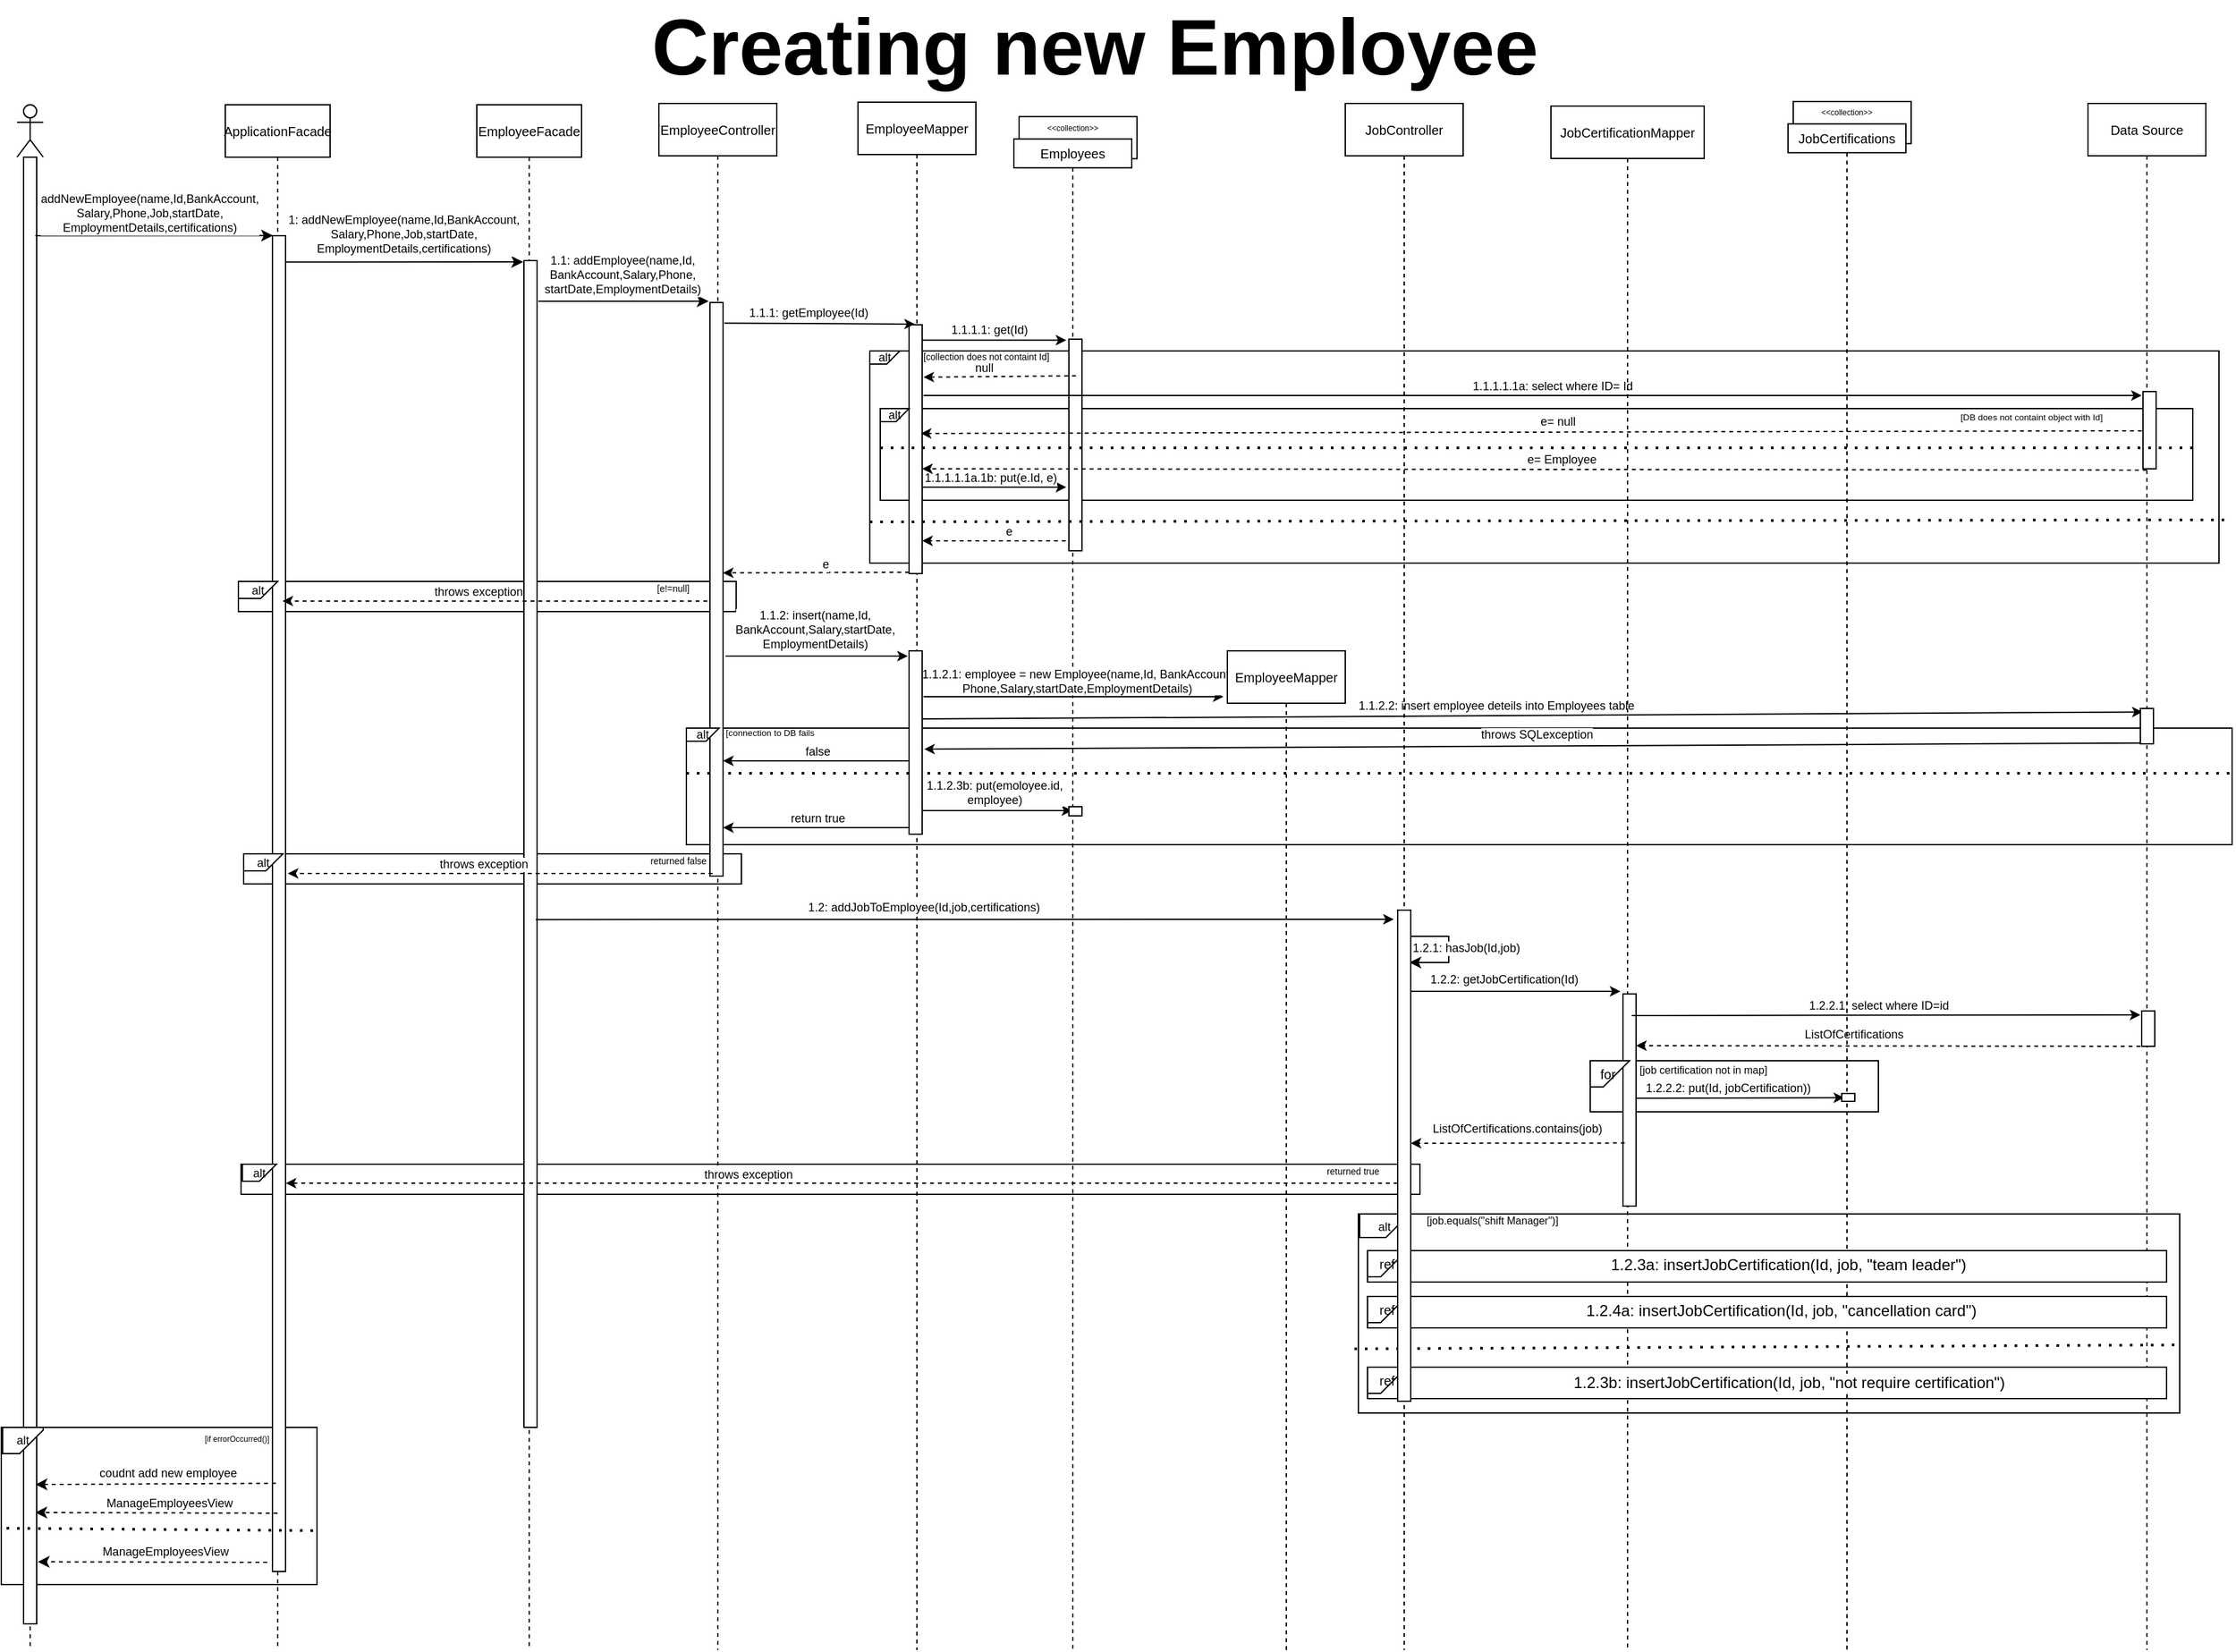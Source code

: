 <mxfile version="20.0.0" type="device" pages="2"><diagram id="9R0JGeDapPQetGOQde_9" name="Page-1"><mxGraphModel dx="1108" dy="450" grid="1" gridSize="10" guides="1" tooltips="1" connect="1" arrows="1" fold="1" page="1" pageScale="1" pageWidth="827" pageHeight="1169" math="0" shadow="0"><root><mxCell id="0"/><mxCell id="1" parent="0"/><mxCell id="MihWq3tDnS1VtJsM1HYN-1" value="" style="rounded=0;whiteSpace=wrap;html=1;fontSize=9;container=0;" parent="1" vertex="1"><mxGeometry x="40" y="1109" width="241" height="120" as="geometry"/></mxCell><mxCell id="MihWq3tDnS1VtJsM1HYN-2" value="" style="rounded=0;whiteSpace=wrap;html=1;fontSize=9;container=0;" parent="1" vertex="1"><mxGeometry x="223" y="908" width="900" height="23" as="geometry"/></mxCell><mxCell id="MihWq3tDnS1VtJsM1HYN-3" value="" style="rounded=0;whiteSpace=wrap;html=1;fontSize=9;container=0;" parent="1" vertex="1"><mxGeometry x="225" y="671" width="380" height="23" as="geometry"/></mxCell><mxCell id="MihWq3tDnS1VtJsM1HYN-4" value="" style="rounded=0;whiteSpace=wrap;html=1;fontSize=9;container=0;" parent="1" vertex="1"><mxGeometry x="703" y="287" width="1030" height="162" as="geometry"/></mxCell><mxCell id="MihWq3tDnS1VtJsM1HYN-5" value="" style="rounded=0;whiteSpace=wrap;html=1;fontSize=9;container=0;" parent="1" vertex="1"><mxGeometry x="711" y="331" width="1002" height="70" as="geometry"/></mxCell><mxCell id="MihWq3tDnS1VtJsM1HYN-6" value="" style="rounded=0;whiteSpace=wrap;html=1;fontSize=9;container=0;" parent="1" vertex="1"><mxGeometry x="1076" y="946" width="627" height="152" as="geometry"/></mxCell><mxCell id="MihWq3tDnS1VtJsM1HYN-7" value="" style="rounded=0;whiteSpace=wrap;html=1;fontSize=9;container=0;shadow=0;fontFamily=Helvetica;fontColor=default;strokeColor=default;strokeWidth=1;fillColor=default;" parent="1" vertex="1"><mxGeometry x="1253" y="829" width="220" height="39" as="geometry"/></mxCell><mxCell id="MihWq3tDnS1VtJsM1HYN-8" value="" style="rounded=0;whiteSpace=wrap;html=1;fontSize=9;container=0;" parent="1" vertex="1"><mxGeometry x="563" y="575" width="1180" height="89" as="geometry"/></mxCell><mxCell id="MihWq3tDnS1VtJsM1HYN-9" value="" style="html=1;fontSize=9;" parent="1" vertex="1"><mxGeometry x="817" y="108.059" width="90" height="32.146" as="geometry"/></mxCell><mxCell id="MihWq3tDnS1VtJsM1HYN-10" value="Employees" style="shape=umlLifeline;perimeter=lifelinePerimeter;container=1;collapsible=0;recursiveResize=0;rounded=0;shadow=0;strokeWidth=1;fontSize=10;size=22;" parent="1" vertex="1"><mxGeometry x="813" y="125.15" width="90" height="1152.85" as="geometry"/></mxCell><mxCell id="MihWq3tDnS1VtJsM1HYN-11" value="&amp;lt;&amp;lt;collection&amp;gt;&amp;gt;" style="text;html=1;strokeColor=none;fillColor=none;align=center;verticalAlign=middle;whiteSpace=wrap;rounded=0;fontSize=6;" parent="1" vertex="1"><mxGeometry x="828" y="101.517" width="60" height="30.167" as="geometry"/></mxCell><mxCell id="MihWq3tDnS1VtJsM1HYN-12" value="" style="endArrow=none;dashed=1;html=1;dashPattern=1 3;strokeWidth=2;rounded=0;fontSize=9;endSize=5;exitX=0;exitY=0.5;exitDx=0;exitDy=0;entryX=1;entryY=0.5;entryDx=0;entryDy=0;" parent="1" edge="1"><mxGeometry width="50" height="50" relative="1" as="geometry"><mxPoint x="563" y="609.5" as="sourcePoint"/><mxPoint x="1743" y="609.5" as="targetPoint"/></mxGeometry></mxCell><mxCell id="MihWq3tDnS1VtJsM1HYN-13" value="" style="endArrow=classic;html=1;rounded=0;fontSize=6.8;endSize=5;dashed=1;entryX=0.567;entryY=0.821;entryDx=0;entryDy=0;entryPerimeter=0;" parent="1" edge="1"><mxGeometry width="50" height="50" relative="1" as="geometry"><mxPoint x="1673" y="818" as="sourcePoint"/><mxPoint x="1288.03" y="817.48" as="targetPoint"/></mxGeometry></mxCell><mxCell id="MihWq3tDnS1VtJsM1HYN-14" value="ListOfCertifications" style="edgeLabel;html=1;align=center;verticalAlign=middle;resizable=0;points=[];fontSize=9;" parent="MihWq3tDnS1VtJsM1HYN-13" vertex="1" connectable="0"><mxGeometry x="0.139" y="-3" relative="1" as="geometry"><mxPoint y="-6" as="offset"/></mxGeometry></mxCell><mxCell id="MihWq3tDnS1VtJsM1HYN-15" value="&lt;font style=&quot;font-size: 9px&quot;&gt;alt&lt;/font&gt;" style="shape=card;whiteSpace=wrap;html=1;size=20;direction=west;container=0;" parent="1" vertex="1"><mxGeometry x="1077" y="946" width="38" height="18" as="geometry"/></mxCell><mxCell id="MihWq3tDnS1VtJsM1HYN-16" value="[job.equals(&quot;shift Manager&quot;)]" style="text;html=1;strokeColor=none;fillColor=none;align=center;verticalAlign=middle;whiteSpace=wrap;rounded=0;fontSize=8;" parent="1" vertex="1"><mxGeometry x="1124" y="946" width="109" height="10" as="geometry"/></mxCell><mxCell id="MihWq3tDnS1VtJsM1HYN-17" value="[job certification not in map]" style="text;html=1;strokeColor=none;fillColor=none;align=center;verticalAlign=middle;whiteSpace=wrap;rounded=0;fontSize=8;" parent="1" vertex="1"><mxGeometry x="1285" y="831" width="109" height="10" as="geometry"/></mxCell><mxCell id="MihWq3tDnS1VtJsM1HYN-18" value="" style="points=[];perimeter=orthogonalPerimeter;rounded=0;shadow=0;strokeWidth=1;" parent="1" vertex="1"><mxGeometry x="855" y="278" width="10" height="161.59" as="geometry"/></mxCell><mxCell id="MihWq3tDnS1VtJsM1HYN-19" value="" style="rounded=0;whiteSpace=wrap;html=1;fontSize=9;container=0;" parent="1" vertex="1"><mxGeometry x="221" y="463" width="380" height="23" as="geometry"/></mxCell><mxCell id="MihWq3tDnS1VtJsM1HYN-20" value="&lt;font style=&quot;font-size: 9px&quot;&gt;alt&lt;/font&gt;" style="shape=card;whiteSpace=wrap;html=1;size=20;direction=west;container=0;fontSize=6;" parent="1" vertex="1"><mxGeometry x="703" y="287" width="23" height="10" as="geometry"/></mxCell><mxCell id="MihWq3tDnS1VtJsM1HYN-21" value="" style="shape=umlLifeline;participant=umlActor;perimeter=lifelinePerimeter;whiteSpace=wrap;html=1;container=1;collapsible=0;recursiveResize=0;verticalAlign=top;spacingTop=36;outlineConnect=0;" parent="1" vertex="1"><mxGeometry x="52" y="99" width="20" height="1180" as="geometry"/></mxCell><mxCell id="MihWq3tDnS1VtJsM1HYN-22" value="" style="points=[];perimeter=orthogonalPerimeter;rounded=0;shadow=0;strokeWidth=1;" parent="MihWq3tDnS1VtJsM1HYN-21" vertex="1"><mxGeometry x="5" y="40" width="10" height="1120" as="geometry"/></mxCell><mxCell id="MihWq3tDnS1VtJsM1HYN-23" value="ApplicationFacade" style="shape=umlLifeline;perimeter=lifelinePerimeter;container=1;collapsible=0;recursiveResize=0;rounded=0;shadow=0;strokeWidth=1;fontSize=10;" parent="1" vertex="1"><mxGeometry x="211" y="99" width="80" height="1180" as="geometry"/></mxCell><mxCell id="MihWq3tDnS1VtJsM1HYN-24" value="" style="points=[];perimeter=orthogonalPerimeter;rounded=0;shadow=0;strokeWidth=1;" parent="MihWq3tDnS1VtJsM1HYN-23" vertex="1"><mxGeometry x="36" y="100" width="10" height="1020" as="geometry"/></mxCell><mxCell id="MihWq3tDnS1VtJsM1HYN-25" value="" style="endArrow=classic;html=1;rounded=0;fontSize=9;entryX=0.14;entryY=0.172;entryDx=0;entryDy=0;entryPerimeter=0;" parent="1" edge="1"><mxGeometry width="50" height="50" relative="1" as="geometry"><mxPoint x="66" y="199" as="sourcePoint"/><mxPoint x="247.4" y="198.88" as="targetPoint"/></mxGeometry></mxCell><mxCell id="MihWq3tDnS1VtJsM1HYN-26" value="addNewEmployee(name,Id,BankAccount,&lt;br&gt;Salary,Phone,Job,startDate,&lt;br&gt;EmploymentDetails,certifications)" style="edgeLabel;html=1;align=center;verticalAlign=middle;resizable=0;points=[];fontSize=9;" parent="MihWq3tDnS1VtJsM1HYN-25" vertex="1" connectable="0"><mxGeometry x="-0.103" y="5" relative="1" as="geometry"><mxPoint x="5" y="-12" as="offset"/></mxGeometry></mxCell><mxCell id="MihWq3tDnS1VtJsM1HYN-27" value="EmployeeFacade" style="shape=umlLifeline;perimeter=lifelinePerimeter;container=1;collapsible=0;recursiveResize=0;rounded=0;shadow=0;strokeWidth=1;fontSize=10;" parent="1" vertex="1"><mxGeometry x="403" y="99" width="80" height="1180" as="geometry"/></mxCell><mxCell id="MihWq3tDnS1VtJsM1HYN-28" value="" style="points=[];perimeter=orthogonalPerimeter;rounded=0;shadow=0;strokeWidth=1;" parent="MihWq3tDnS1VtJsM1HYN-27" vertex="1"><mxGeometry x="36" y="119" width="10" height="891" as="geometry"/></mxCell><mxCell id="MihWq3tDnS1VtJsM1HYN-29" value="" style="endArrow=classic;html=1;rounded=0;fontSize=9;entryX=0.14;entryY=0.172;entryDx=0;entryDy=0;entryPerimeter=0;" parent="1" edge="1"><mxGeometry width="50" height="50" relative="1" as="geometry"><mxPoint x="257" y="219.12" as="sourcePoint"/><mxPoint x="438.4" y="219" as="targetPoint"/></mxGeometry></mxCell><mxCell id="MihWq3tDnS1VtJsM1HYN-30" value="1: addNewEmployee(name,Id,BankAccount,&lt;br&gt;Salary,Phone,Job,startDate,&lt;br&gt;EmploymentDetails,certifications)" style="edgeLabel;html=1;align=center;verticalAlign=middle;resizable=0;points=[];fontSize=9;" parent="MihWq3tDnS1VtJsM1HYN-29" vertex="1" connectable="0"><mxGeometry x="-0.103" y="5" relative="1" as="geometry"><mxPoint x="8" y="-16" as="offset"/></mxGeometry></mxCell><mxCell id="MihWq3tDnS1VtJsM1HYN-31" value="EmployeeController" style="shape=umlLifeline;perimeter=lifelinePerimeter;container=1;collapsible=0;recursiveResize=0;rounded=0;shadow=0;strokeWidth=1;fontSize=10;" parent="1" vertex="1"><mxGeometry x="542" y="98" width="90" height="1181" as="geometry"/></mxCell><mxCell id="MihWq3tDnS1VtJsM1HYN-32" value="" style="points=[];perimeter=orthogonalPerimeter;rounded=0;shadow=0;strokeWidth=1;" parent="MihWq3tDnS1VtJsM1HYN-31" vertex="1"><mxGeometry x="39" y="152" width="10" height="438" as="geometry"/></mxCell><mxCell id="MihWq3tDnS1VtJsM1HYN-33" value="" style="endArrow=classic;html=1;rounded=0;fontSize=9;" parent="1" edge="1"><mxGeometry width="50" height="50" relative="1" as="geometry"><mxPoint x="450" y="249" as="sourcePoint"/><mxPoint x="580" y="249" as="targetPoint"/></mxGeometry></mxCell><mxCell id="MihWq3tDnS1VtJsM1HYN-34" value="1.1: addEmployee(name,Id,&lt;br&gt;BankAccount,Salary,Phone,&lt;br&gt;startDate,EmploymentDetails)" style="edgeLabel;html=1;align=center;verticalAlign=middle;resizable=0;points=[];fontSize=9;" parent="MihWq3tDnS1VtJsM1HYN-33" vertex="1" connectable="0"><mxGeometry x="-0.103" y="5" relative="1" as="geometry"><mxPoint x="5" y="-15" as="offset"/></mxGeometry></mxCell><mxCell id="MihWq3tDnS1VtJsM1HYN-35" value="EmployeeMapper" style="shape=umlLifeline;perimeter=lifelinePerimeter;container=1;collapsible=0;recursiveResize=0;rounded=0;shadow=0;strokeWidth=1;fontSize=10;" parent="1" vertex="1"><mxGeometry x="694" y="97" width="90" height="1182" as="geometry"/></mxCell><mxCell id="MihWq3tDnS1VtJsM1HYN-36" value="" style="points=[];perimeter=orthogonalPerimeter;rounded=0;shadow=0;strokeWidth=1;" parent="MihWq3tDnS1VtJsM1HYN-35" vertex="1"><mxGeometry x="39" y="170" width="10" height="190" as="geometry"/></mxCell><mxCell id="MihWq3tDnS1VtJsM1HYN-37" value="" style="endArrow=classic;html=1;rounded=0;fontSize=6.8;endSize=5;" parent="MihWq3tDnS1VtJsM1HYN-35" edge="1"><mxGeometry width="50" height="50" relative="1" as="geometry"><mxPoint x="39" y="503" as="sourcePoint"/><mxPoint x="-103" y="503" as="targetPoint"/></mxGeometry></mxCell><mxCell id="MihWq3tDnS1VtJsM1HYN-38" value="false" style="edgeLabel;html=1;align=center;verticalAlign=middle;resizable=0;points=[];fontSize=9;" parent="MihWq3tDnS1VtJsM1HYN-37" vertex="1" connectable="0"><mxGeometry x="-0.24" y="-3" relative="1" as="geometry"><mxPoint x="-16" y="-4" as="offset"/></mxGeometry></mxCell><mxCell id="MihWq3tDnS1VtJsM1HYN-39" value="" style="endArrow=classic;html=1;rounded=0;fontSize=9;endSize=5;entryX=0.443;entryY=-0.038;entryDx=0;entryDy=0;entryPerimeter=0;" parent="1" edge="1"><mxGeometry width="50" height="50" relative="1" as="geometry"><mxPoint x="592" y="265.76" as="sourcePoint"/><mxPoint x="737.43" y="266.48" as="targetPoint"/></mxGeometry></mxCell><mxCell id="MihWq3tDnS1VtJsM1HYN-40" value="1.1.1: getEmployee(Id)" style="edgeLabel;html=1;align=center;verticalAlign=middle;resizable=0;points=[];fontSize=9;" parent="MihWq3tDnS1VtJsM1HYN-39" vertex="1" connectable="0"><mxGeometry x="-0.264" y="-2" relative="1" as="geometry"><mxPoint x="10" y="-10" as="offset"/></mxGeometry></mxCell><mxCell id="MihWq3tDnS1VtJsM1HYN-41" value="" style="endArrow=classic;html=1;rounded=0;fontSize=9;endSize=5;dashed=1;exitX=0.74;exitY=0.662;exitDx=0;exitDy=0;exitPerimeter=0;" parent="1" edge="1"><mxGeometry width="50" height="50" relative="1" as="geometry"><mxPoint x="860.4" y="306.003" as="sourcePoint"/><mxPoint x="744" y="307" as="targetPoint"/></mxGeometry></mxCell><mxCell id="MihWq3tDnS1VtJsM1HYN-42" value="null" style="edgeLabel;html=1;align=center;verticalAlign=middle;resizable=0;points=[];fontSize=9;" parent="MihWq3tDnS1VtJsM1HYN-41" vertex="1" connectable="0"><mxGeometry x="0.223" relative="1" as="geometry"><mxPoint y="-7" as="offset"/></mxGeometry></mxCell><mxCell id="MihWq3tDnS1VtJsM1HYN-43" value="" style="endArrow=classic;html=1;rounded=0;fontSize=9;endSize=5;" parent="1" edge="1"><mxGeometry width="50" height="50" relative="1" as="geometry"><mxPoint x="743" y="391.0" as="sourcePoint"/><mxPoint x="853" y="391.0" as="targetPoint"/></mxGeometry></mxCell><mxCell id="MihWq3tDnS1VtJsM1HYN-44" value="1.1.1.1.1a.1b:&amp;nbsp;put(e.Id, e)" style="edgeLabel;html=1;align=center;verticalAlign=middle;resizable=0;points=[];fontSize=9;" parent="MihWq3tDnS1VtJsM1HYN-43" vertex="1" connectable="0"><mxGeometry x="-0.14" y="3" relative="1" as="geometry"><mxPoint x="4" y="-4" as="offset"/></mxGeometry></mxCell><mxCell id="MihWq3tDnS1VtJsM1HYN-45" value="" style="endArrow=classic;html=1;rounded=0;fontSize=9;endSize=5;" parent="1" edge="1"><mxGeometry width="50" height="50" relative="1" as="geometry"><mxPoint x="743" y="278.8" as="sourcePoint"/><mxPoint x="853" y="278.8" as="targetPoint"/></mxGeometry></mxCell><mxCell id="MihWq3tDnS1VtJsM1HYN-46" value="1.1.1.1: get(Id)" style="edgeLabel;html=1;align=center;verticalAlign=middle;resizable=0;points=[];fontSize=9;" parent="MihWq3tDnS1VtJsM1HYN-45" vertex="1" connectable="0"><mxGeometry x="-0.264" y="-2" relative="1" as="geometry"><mxPoint x="10" y="-10" as="offset"/></mxGeometry></mxCell><mxCell id="MihWq3tDnS1VtJsM1HYN-47" value="Data Source" style="shape=umlLifeline;perimeter=lifelinePerimeter;container=1;collapsible=0;recursiveResize=0;rounded=0;shadow=0;strokeWidth=1;fontSize=10;" parent="1" vertex="1"><mxGeometry x="1633" y="98" width="90" height="1181" as="geometry"/></mxCell><mxCell id="MihWq3tDnS1VtJsM1HYN-48" value="" style="points=[];perimeter=orthogonalPerimeter;rounded=0;shadow=0;strokeWidth=1;" parent="1" vertex="1"><mxGeometry x="1675" y="318" width="10" height="59" as="geometry"/></mxCell><mxCell id="MihWq3tDnS1VtJsM1HYN-49" value="" style="endArrow=classic;html=1;rounded=0;fontSize=9;endSize=5;" parent="1" edge="1"><mxGeometry width="50" height="50" relative="1" as="geometry"><mxPoint x="744" y="321.0" as="sourcePoint"/><mxPoint x="1674" y="321.0" as="targetPoint"/></mxGeometry></mxCell><mxCell id="MihWq3tDnS1VtJsM1HYN-50" value="1.1.1.1.1a: select where ID= Id" style="edgeLabel;html=1;align=center;verticalAlign=middle;resizable=0;points=[];fontSize=9;" parent="MihWq3tDnS1VtJsM1HYN-49" vertex="1" connectable="0"><mxGeometry x="-0.141" y="2" relative="1" as="geometry"><mxPoint x="80" y="-5" as="offset"/></mxGeometry></mxCell><mxCell id="MihWq3tDnS1VtJsM1HYN-51" value="&lt;font style=&quot;font-size: 9px&quot;&gt;alt&lt;/font&gt;" style="shape=card;whiteSpace=wrap;html=1;size=20;direction=west;container=0;fontSize=9;" parent="1" vertex="1"><mxGeometry x="711" y="331" width="22" height="10" as="geometry"/></mxCell><mxCell id="MihWq3tDnS1VtJsM1HYN-52" value="" style="endArrow=classic;html=1;rounded=0;fontSize=9;endSize=5;dashed=1;exitX=0.468;exitY=0.181;exitDx=0;exitDy=0;exitPerimeter=0;" parent="1" edge="1"><mxGeometry width="50" height="50" relative="1" as="geometry"><mxPoint x="1674.12" y="347.961" as="sourcePoint"/><mxPoint x="742" y="350.0" as="targetPoint"/></mxGeometry></mxCell><mxCell id="MihWq3tDnS1VtJsM1HYN-53" value="e= null" style="edgeLabel;html=1;align=center;verticalAlign=middle;resizable=0;points=[];fontSize=9;" parent="MihWq3tDnS1VtJsM1HYN-52" vertex="1" connectable="0"><mxGeometry x="-0.182" relative="1" as="geometry"><mxPoint x="-65" y="-8" as="offset"/></mxGeometry></mxCell><mxCell id="MihWq3tDnS1VtJsM1HYN-54" value="" style="endArrow=none;dashed=1;html=1;dashPattern=1 3;strokeWidth=2;rounded=0;fontSize=9;endSize=5;exitX=0;exitY=0.5;exitDx=0;exitDy=0;entryX=1;entryY=0.5;entryDx=0;entryDy=0;" parent="1" edge="1"><mxGeometry width="50" height="50" relative="1" as="geometry"><mxPoint x="711" y="361.0" as="sourcePoint"/><mxPoint x="1713" y="361.0" as="targetPoint"/></mxGeometry></mxCell><mxCell id="MihWq3tDnS1VtJsM1HYN-55" value="" style="endArrow=classic;html=1;rounded=0;fontSize=9;endSize=5;dashed=1;exitX=0.498;exitY=0.202;exitDx=0;exitDy=0;exitPerimeter=0;" parent="1" edge="1"><mxGeometry width="50" height="50" relative="1" as="geometry"><mxPoint x="1677.82" y="377.962" as="sourcePoint"/><mxPoint x="743" y="377" as="targetPoint"/></mxGeometry></mxCell><mxCell id="MihWq3tDnS1VtJsM1HYN-56" value="e= Employee" style="edgeLabel;html=1;align=center;verticalAlign=middle;resizable=0;points=[];fontSize=9;" parent="MihWq3tDnS1VtJsM1HYN-55" vertex="1" connectable="0"><mxGeometry x="-0.182" relative="1" as="geometry"><mxPoint x="-65" y="-8" as="offset"/></mxGeometry></mxCell><mxCell id="MihWq3tDnS1VtJsM1HYN-57" value="" style="endArrow=classic;html=1;rounded=0;fontSize=9;endSize=5;dashed=1;exitX=0.062;exitY=0.993;exitDx=0;exitDy=0;exitPerimeter=0;" parent="1" edge="1"><mxGeometry width="50" height="50" relative="1" as="geometry"><mxPoint x="852.62" y="432.009" as="sourcePoint"/><mxPoint x="743" y="432" as="targetPoint"/></mxGeometry></mxCell><mxCell id="MihWq3tDnS1VtJsM1HYN-58" value="e" style="edgeLabel;html=1;align=center;verticalAlign=middle;resizable=0;points=[];fontSize=9;" parent="MihWq3tDnS1VtJsM1HYN-57" vertex="1" connectable="0"><mxGeometry x="0.223" relative="1" as="geometry"><mxPoint x="23" y="-7" as="offset"/></mxGeometry></mxCell><mxCell id="MihWq3tDnS1VtJsM1HYN-59" value="" style="endArrow=none;dashed=1;html=1;dashPattern=1 3;strokeWidth=2;rounded=0;fontSize=9;endSize=5;exitX=0;exitY=0.75;exitDx=0;exitDy=0;entryX=1.008;entryY=0.796;entryDx=0;entryDy=0;entryPerimeter=0;" parent="1" target="MihWq3tDnS1VtJsM1HYN-4" edge="1"><mxGeometry width="50" height="50" relative="1" as="geometry"><mxPoint x="703" y="417.5" as="sourcePoint"/><mxPoint x="1003" y="417.5" as="targetPoint"/></mxGeometry></mxCell><mxCell id="MihWq3tDnS1VtJsM1HYN-60" value="[collection does not containt Id]" style="text;html=1;strokeColor=none;fillColor=none;align=center;verticalAlign=middle;whiteSpace=wrap;rounded=0;fontSize=7;" parent="1" vertex="1"><mxGeometry x="727" y="287" width="130" height="10" as="geometry"/></mxCell><mxCell id="MihWq3tDnS1VtJsM1HYN-61" value="[DB does not containt object with Id]" style="text;html=1;strokeColor=none;fillColor=none;align=center;verticalAlign=middle;whiteSpace=wrap;rounded=0;fontSize=6.8;" parent="1" vertex="1"><mxGeometry x="1525" y="333" width="130" height="10" as="geometry"/></mxCell><mxCell id="MihWq3tDnS1VtJsM1HYN-62" value="&lt;font style=&quot;font-size: 9px&quot;&gt;alt&lt;/font&gt;" style="shape=card;whiteSpace=wrap;html=1;size=20;direction=west;container=0;fontSize=6.8;" parent="1" vertex="1"><mxGeometry x="221" y="463" width="30" height="13" as="geometry"/></mxCell><mxCell id="MihWq3tDnS1VtJsM1HYN-63" value="" style="endArrow=classic;html=1;rounded=0;fontSize=9;endSize=5;dashed=1;entryX=0.871;entryY=0.454;entryDx=0;entryDy=0;entryPerimeter=0;" parent="1" edge="1"><mxGeometry width="50" height="50" relative="1" as="geometry"><mxPoint x="579" y="477.94" as="sourcePoint"/><mxPoint x="254.71" y="477.94" as="targetPoint"/></mxGeometry></mxCell><mxCell id="MihWq3tDnS1VtJsM1HYN-64" value="throws exception" style="edgeLabel;html=1;align=center;verticalAlign=middle;resizable=0;points=[];fontSize=9;" parent="MihWq3tDnS1VtJsM1HYN-63" vertex="1" connectable="0"><mxGeometry x="0.223" relative="1" as="geometry"><mxPoint x="23" y="-7" as="offset"/></mxGeometry></mxCell><mxCell id="MihWq3tDnS1VtJsM1HYN-65" value="[e!=null]" style="text;html=1;strokeColor=none;fillColor=none;align=center;verticalAlign=middle;whiteSpace=wrap;rounded=0;fontSize=7;" parent="1" vertex="1"><mxGeometry x="524" y="464" width="58" height="10" as="geometry"/></mxCell><mxCell id="MihWq3tDnS1VtJsM1HYN-66" value="" style="endArrow=classic;html=1;rounded=0;fontSize=9;endSize=5;dashed=1;" parent="1" edge="1"><mxGeometry width="50" height="50" relative="1" as="geometry"><mxPoint x="733" y="456.0" as="sourcePoint"/><mxPoint x="590.929" y="456.439" as="targetPoint"/></mxGeometry></mxCell><mxCell id="MihWq3tDnS1VtJsM1HYN-67" value="e" style="edgeLabel;html=1;align=center;verticalAlign=middle;resizable=0;points=[];fontSize=9;" parent="MihWq3tDnS1VtJsM1HYN-66" vertex="1" connectable="0"><mxGeometry x="0.223" relative="1" as="geometry"><mxPoint x="23" y="-7" as="offset"/></mxGeometry></mxCell><mxCell id="MihWq3tDnS1VtJsM1HYN-68" value="" style="endArrow=classic;html=1;rounded=0;fontSize=6.8;endSize=5;" parent="1" edge="1"><mxGeometry width="50" height="50" relative="1" as="geometry"><mxPoint x="593" y="520" as="sourcePoint"/><mxPoint x="732" y="520" as="targetPoint"/></mxGeometry></mxCell><mxCell id="MihWq3tDnS1VtJsM1HYN-69" value="&lt;span style=&quot;font-size: 9px;&quot;&gt;1.1.2: insert(name,Id,&lt;/span&gt;&lt;br style=&quot;font-size: 9px;&quot;&gt;&lt;span style=&quot;font-size: 9px;&quot;&gt;BankAccount,Salary,startDate,&lt;/span&gt;&lt;br style=&quot;font-size: 9px;&quot;&gt;&lt;span style=&quot;font-size: 9px;&quot;&gt;EmploymentDetails)&lt;/span&gt;" style="edgeLabel;html=1;align=center;verticalAlign=middle;resizable=0;points=[];fontSize=6.8;" parent="MihWq3tDnS1VtJsM1HYN-68" vertex="1" connectable="0"><mxGeometry x="0.269" relative="1" as="geometry"><mxPoint x="-20" y="-20" as="offset"/></mxGeometry></mxCell><mxCell id="MihWq3tDnS1VtJsM1HYN-70" value="" style="endArrow=classic;html=1;rounded=0;fontSize=6.8;endSize=5;exitX=0.9;exitY=0.959;exitDx=0;exitDy=0;exitPerimeter=0;" parent="1" edge="1"><mxGeometry width="50" height="50" relative="1" as="geometry"><mxPoint x="448" y="721.209" as="sourcePoint"/><mxPoint x="1103" y="721" as="targetPoint"/></mxGeometry></mxCell><mxCell id="MihWq3tDnS1VtJsM1HYN-71" value="1.2: addJobToEmployee(Id,job,certifications)" style="edgeLabel;html=1;align=center;verticalAlign=middle;resizable=0;points=[];fontSize=9;" parent="MihWq3tDnS1VtJsM1HYN-70" vertex="1" connectable="0"><mxGeometry x="-0.097" y="-2" relative="1" as="geometry"><mxPoint y="-11" as="offset"/></mxGeometry></mxCell><mxCell id="MihWq3tDnS1VtJsM1HYN-72" value="" style="endArrow=classic;html=1;rounded=0;fontSize=6.8;endSize=5;" parent="1" edge="1"><mxGeometry width="50" height="50" relative="1" as="geometry"><mxPoint x="744" y="551" as="sourcePoint"/><mxPoint x="973" y="551" as="targetPoint"/></mxGeometry></mxCell><mxCell id="MihWq3tDnS1VtJsM1HYN-73" value="&lt;span style=&quot;font-size: 9px;&quot;&gt;1.1.2.1: employee = new Employee(name,Id,&amp;nbsp;&lt;/span&gt;&lt;span style=&quot;font-size: 9px;&quot;&gt;BankAccount,&lt;br&gt;&lt;/span&gt;&lt;span style=&quot;font-size: 9px;&quot;&gt;Phone,&lt;/span&gt;&lt;span style=&quot;font-size: 9px;&quot;&gt;Salary,startDate,&lt;/span&gt;&lt;span style=&quot;font-size: 9px;&quot;&gt;EmploymentDetails)&lt;/span&gt;" style="edgeLabel;html=1;align=center;verticalAlign=middle;resizable=0;points=[];fontSize=6.8;" parent="MihWq3tDnS1VtJsM1HYN-72" vertex="1" connectable="0"><mxGeometry x="-0.196" y="3" relative="1" as="geometry"><mxPoint x="25" y="-9" as="offset"/></mxGeometry></mxCell><mxCell id="MihWq3tDnS1VtJsM1HYN-74" value="" style="endArrow=classic;html=1;rounded=0;fontSize=6.8;endSize=5;" parent="1" edge="1"><mxGeometry width="50" height="50" relative="1" as="geometry"><mxPoint x="1116" y="776" as="sourcePoint"/><mxPoint x="1276" y="776" as="targetPoint"/></mxGeometry></mxCell><mxCell id="MihWq3tDnS1VtJsM1HYN-75" value="1.2.2: getJobCertification(Id)" style="edgeLabel;html=1;align=center;verticalAlign=middle;resizable=0;points=[];fontSize=9;" parent="MihWq3tDnS1VtJsM1HYN-74" vertex="1" connectable="0"><mxGeometry x="-0.323" y="5" relative="1" as="geometry"><mxPoint x="17" y="-4" as="offset"/></mxGeometry></mxCell><mxCell id="MihWq3tDnS1VtJsM1HYN-76" value="EmployeeMapper" style="shape=umlLifeline;perimeter=lifelinePerimeter;container=1;collapsible=0;recursiveResize=0;rounded=0;shadow=0;strokeWidth=1;fontSize=10;" parent="1" vertex="1"><mxGeometry x="976" y="516" width="90" height="763" as="geometry"/></mxCell><mxCell id="MihWq3tDnS1VtJsM1HYN-77" value="" style="endArrow=classic;html=1;rounded=0;fontSize=9;endSize=5;entryX=0.167;entryY=0.099;entryDx=0;entryDy=0;entryPerimeter=0;" parent="1" target="MihWq3tDnS1VtJsM1HYN-85" edge="1"><mxGeometry width="50" height="50" relative="1" as="geometry"><mxPoint x="743" y="568" as="sourcePoint"/><mxPoint x="970.76" y="568.177" as="targetPoint"/></mxGeometry></mxCell><mxCell id="MihWq3tDnS1VtJsM1HYN-78" value="1.1.2.2: insert employee deteils into Employees table" style="edgeLabel;html=1;align=center;verticalAlign=middle;resizable=0;points=[];fontSize=9;" parent="MihWq3tDnS1VtJsM1HYN-77" vertex="1" connectable="0"><mxGeometry x="-0.141" y="2" relative="1" as="geometry"><mxPoint x="38" y="-6" as="offset"/></mxGeometry></mxCell><mxCell id="MihWq3tDnS1VtJsM1HYN-79" value="" style="endArrow=classic;html=1;rounded=0;fontSize=9;endSize=5;" parent="1" edge="1"><mxGeometry width="50" height="50" relative="1" as="geometry"><mxPoint x="743" y="638" as="sourcePoint"/><mxPoint x="857.5" y="638" as="targetPoint"/></mxGeometry></mxCell><mxCell id="MihWq3tDnS1VtJsM1HYN-80" value="1.1.2.3b: put(emoloyee.id, &lt;br&gt;employee)" style="edgeLabel;html=1;align=center;verticalAlign=middle;resizable=0;points=[];fontSize=9;" parent="MihWq3tDnS1VtJsM1HYN-79" vertex="1" connectable="0"><mxGeometry x="-0.141" y="2" relative="1" as="geometry"><mxPoint x="6" y="-12" as="offset"/></mxGeometry></mxCell><mxCell id="MihWq3tDnS1VtJsM1HYN-81" value="&lt;font style=&quot;font-size: 9px&quot;&gt;alt&lt;/font&gt;" style="shape=card;whiteSpace=wrap;html=1;size=20;direction=west;container=0;fontSize=6.8;" parent="1" vertex="1"><mxGeometry x="563" y="575" width="25" height="10" as="geometry"/></mxCell><mxCell id="MihWq3tDnS1VtJsM1HYN-82" value="[connection to DB fails" style="text;html=1;strokeColor=none;fillColor=none;align=center;verticalAlign=middle;whiteSpace=wrap;rounded=0;fontSize=6.8;" parent="1" vertex="1"><mxGeometry x="587" y="574" width="80" height="10" as="geometry"/></mxCell><mxCell id="MihWq3tDnS1VtJsM1HYN-83" value="" style="endArrow=classic;html=1;rounded=0;fontSize=6.8;endSize=5;entryX=1.157;entryY=0.883;entryDx=0;entryDy=0;entryPerimeter=0;exitX=0.528;exitY=0.622;exitDx=0;exitDy=0;exitPerimeter=0;" parent="1" edge="1"><mxGeometry width="50" height="50" relative="1" as="geometry"><mxPoint x="1680.52" y="586.342" as="sourcePoint"/><mxPoint x="744.57" y="591.05" as="targetPoint"/></mxGeometry></mxCell><mxCell id="MihWq3tDnS1VtJsM1HYN-84" value="throws SQLexception" style="edgeLabel;html=1;align=center;verticalAlign=middle;resizable=0;points=[];fontSize=9;" parent="MihWq3tDnS1VtJsM1HYN-83" vertex="1" connectable="0"><mxGeometry x="-0.24" y="-3" relative="1" as="geometry"><mxPoint x="-113" y="-5" as="offset"/></mxGeometry></mxCell><mxCell id="MihWq3tDnS1VtJsM1HYN-85" value="" style="points=[];perimeter=orthogonalPerimeter;rounded=0;shadow=0;strokeWidth=1;" parent="1" vertex="1"><mxGeometry x="1673" y="560" width="10" height="27" as="geometry"/></mxCell><mxCell id="MihWq3tDnS1VtJsM1HYN-86" value="" style="endArrow=classic;html=1;rounded=0;fontSize=6.8;endSize=5;" parent="1" edge="1"><mxGeometry width="50" height="50" relative="1" as="geometry"><mxPoint x="733" y="651" as="sourcePoint"/><mxPoint x="591" y="651" as="targetPoint"/></mxGeometry></mxCell><mxCell id="MihWq3tDnS1VtJsM1HYN-87" value="return true" style="edgeLabel;html=1;align=center;verticalAlign=middle;resizable=0;points=[];fontSize=9;" parent="MihWq3tDnS1VtJsM1HYN-86" vertex="1" connectable="0"><mxGeometry x="-0.24" y="-3" relative="1" as="geometry"><mxPoint x="-16" y="-4" as="offset"/></mxGeometry></mxCell><mxCell id="MihWq3tDnS1VtJsM1HYN-88" value="&lt;font style=&quot;font-size: 9px&quot;&gt;alt&lt;/font&gt;" style="shape=card;whiteSpace=wrap;html=1;size=20;direction=west;container=0;fontSize=6.8;" parent="1" vertex="1"><mxGeometry x="225" y="671" width="30" height="13" as="geometry"/></mxCell><mxCell id="MihWq3tDnS1VtJsM1HYN-89" value="" style="endArrow=classic;html=1;rounded=0;fontSize=9;endSize=5;dashed=1;entryX=0.871;entryY=0.454;entryDx=0;entryDy=0;entryPerimeter=0;" parent="1" edge="1"><mxGeometry width="50" height="50" relative="1" as="geometry"><mxPoint x="583" y="685.94" as="sourcePoint"/><mxPoint x="258.71" y="685.94" as="targetPoint"/></mxGeometry></mxCell><mxCell id="MihWq3tDnS1VtJsM1HYN-90" value="throws exception" style="edgeLabel;html=1;align=center;verticalAlign=middle;resizable=0;points=[];fontSize=9;" parent="MihWq3tDnS1VtJsM1HYN-89" vertex="1" connectable="0"><mxGeometry x="0.223" relative="1" as="geometry"><mxPoint x="23" y="-7" as="offset"/></mxGeometry></mxCell><mxCell id="MihWq3tDnS1VtJsM1HYN-91" value="returned false" style="text;html=1;strokeColor=none;fillColor=none;align=center;verticalAlign=middle;whiteSpace=wrap;rounded=0;fontSize=7;" parent="1" vertex="1"><mxGeometry x="528" y="672" width="58" height="10" as="geometry"/></mxCell><mxCell id="MihWq3tDnS1VtJsM1HYN-92" value="" style="points=[];perimeter=orthogonalPerimeter;rounded=0;shadow=0;strokeWidth=1;" parent="1" vertex="1"><mxGeometry x="733" y="516" width="10" height="140" as="geometry"/></mxCell><mxCell id="MihWq3tDnS1VtJsM1HYN-93" value="JobController" style="shape=umlLifeline;perimeter=lifelinePerimeter;container=1;collapsible=0;recursiveResize=0;rounded=0;shadow=0;strokeWidth=1;fontSize=10;" parent="1" vertex="1"><mxGeometry x="1066" y="98" width="90" height="1181" as="geometry"/></mxCell><mxCell id="MihWq3tDnS1VtJsM1HYN-94" value="" style="points=[];perimeter=orthogonalPerimeter;rounded=0;shadow=0;strokeWidth=1;" parent="1" vertex="1"><mxGeometry x="855" y="635" width="10" height="7" as="geometry"/></mxCell><mxCell id="MihWq3tDnS1VtJsM1HYN-95" value="" style="endArrow=classic;html=1;rounded=0;" parent="1" edge="1"><mxGeometry width="50" height="50" relative="1" as="geometry"><mxPoint x="1115" y="734" as="sourcePoint"/><mxPoint x="1115" y="754" as="targetPoint"/><Array as="points"><mxPoint x="1145" y="734"/><mxPoint x="1145" y="754"/></Array></mxGeometry></mxCell><mxCell id="MihWq3tDnS1VtJsM1HYN-96" value="1.2.1: hasJob(Id,job)" style="edgeLabel;html=1;align=center;verticalAlign=middle;resizable=0;points=[];fontSize=9;" parent="MihWq3tDnS1VtJsM1HYN-95" vertex="1" connectable="0"><mxGeometry x="-0.44" y="-2" relative="1" as="geometry"><mxPoint x="20" y="7" as="offset"/></mxGeometry></mxCell><mxCell id="MihWq3tDnS1VtJsM1HYN-97" value="JobCertificationMapper" style="shape=umlLifeline;perimeter=lifelinePerimeter;container=1;collapsible=0;recursiveResize=0;rounded=0;shadow=0;strokeWidth=1;fontSize=10;" parent="1" vertex="1"><mxGeometry x="1223" y="100" width="117" height="1179" as="geometry"/></mxCell><mxCell id="MihWq3tDnS1VtJsM1HYN-98" value="" style="points=[];perimeter=orthogonalPerimeter;rounded=0;shadow=0;strokeWidth=1;" parent="MihWq3tDnS1VtJsM1HYN-97" vertex="1"><mxGeometry x="55" y="678" width="10" height="162" as="geometry"/></mxCell><mxCell id="MihWq3tDnS1VtJsM1HYN-99" value="" style="rounded=0;whiteSpace=wrap;html=1;fontSize=9;container=0;shadow=0;fontFamily=Helvetica;fontColor=default;strokeColor=default;strokeWidth=1;fillColor=default;" parent="MihWq3tDnS1VtJsM1HYN-97" vertex="1"><mxGeometry x="-140" y="963" width="610" height="24" as="geometry"/></mxCell><mxCell id="MihWq3tDnS1VtJsM1HYN-100" value="&lt;font size=&quot;1&quot;&gt;ref&lt;/font&gt;" style="shape=card;whiteSpace=wrap;html=1;size=20;direction=west;container=0;rounded=0;shadow=0;fontFamily=Helvetica;fontSize=8;fontColor=default;strokeColor=default;strokeWidth=1;fillColor=default;" parent="MihWq3tDnS1VtJsM1HYN-97" vertex="1"><mxGeometry x="-140" y="963" width="30" height="20" as="geometry"/></mxCell><mxCell id="MihWq3tDnS1VtJsM1HYN-101" value="" style="endArrow=classic;html=1;rounded=0;fontSize=6.8;endSize=5;exitX=0.767;exitY=0.15;exitDx=0;exitDy=0;exitPerimeter=0;" parent="1" edge="1"><mxGeometry width="50" height="50" relative="1" as="geometry"><mxPoint x="1284.67" y="794.5" as="sourcePoint"/><mxPoint x="1673" y="794" as="targetPoint"/></mxGeometry></mxCell><mxCell id="MihWq3tDnS1VtJsM1HYN-102" value="1.2.2.1: select where ID=id" style="edgeLabel;html=1;align=center;verticalAlign=middle;resizable=0;points=[];fontSize=9;" parent="MihWq3tDnS1VtJsM1HYN-101" vertex="1" connectable="0"><mxGeometry x="-0.177" relative="1" as="geometry"><mxPoint x="28" y="-8" as="offset"/></mxGeometry></mxCell><mxCell id="MihWq3tDnS1VtJsM1HYN-103" value="" style="points=[];perimeter=orthogonalPerimeter;rounded=0;shadow=0;strokeWidth=1;" parent="1" vertex="1"><mxGeometry x="1674" y="791" width="10" height="27" as="geometry"/></mxCell><mxCell id="MihWq3tDnS1VtJsM1HYN-104" value="" style="endArrow=classic;html=1;rounded=0;fontSize=6.8;endSize=5;dashed=1;exitX=0.437;exitY=0.885;exitDx=0;exitDy=0;exitPerimeter=0;" parent="1" edge="1"><mxGeometry width="50" height="50" relative="1" as="geometry"><mxPoint x="1279.33" y="891.8" as="sourcePoint"/><mxPoint x="1116" y="892" as="targetPoint"/></mxGeometry></mxCell><mxCell id="MihWq3tDnS1VtJsM1HYN-105" value="ListOfCertifications.contains(job)" style="edgeLabel;html=1;align=center;verticalAlign=middle;resizable=0;points=[];fontSize=9;" parent="MihWq3tDnS1VtJsM1HYN-104" vertex="1" connectable="0"><mxGeometry x="0.154" relative="1" as="geometry"><mxPoint x="11" y="-11" as="offset"/></mxGeometry></mxCell><mxCell id="MihWq3tDnS1VtJsM1HYN-106" value="&lt;font style=&quot;font-size: 9px&quot;&gt;alt&lt;/font&gt;" style="shape=card;whiteSpace=wrap;html=1;size=20;direction=west;container=0;fontSize=6.8;" parent="1" vertex="1"><mxGeometry x="224" y="908" width="26" height="13" as="geometry"/></mxCell><mxCell id="MihWq3tDnS1VtJsM1HYN-107" value="" style="endArrow=classic;html=1;rounded=0;fontSize=9;endSize=5;dashed=1;entryX=1.017;entryY=0.803;entryDx=0;entryDy=0;entryPerimeter=0;" parent="1" edge="1"><mxGeometry width="50" height="50" relative="1" as="geometry"><mxPoint x="1106" y="922.52" as="sourcePoint"/><mxPoint x="257.17" y="922.52" as="targetPoint"/></mxGeometry></mxCell><mxCell id="MihWq3tDnS1VtJsM1HYN-108" value="throws exception" style="edgeLabel;html=1;align=center;verticalAlign=middle;resizable=0;points=[];fontSize=9;" parent="MihWq3tDnS1VtJsM1HYN-107" vertex="1" connectable="0"><mxGeometry x="0.223" relative="1" as="geometry"><mxPoint x="23" y="-7" as="offset"/></mxGeometry></mxCell><mxCell id="MihWq3tDnS1VtJsM1HYN-109" value="returned true" style="text;html=1;strokeColor=none;fillColor=none;align=center;verticalAlign=middle;whiteSpace=wrap;rounded=0;fontSize=7;" parent="1" vertex="1"><mxGeometry x="1043" y="909" width="58" height="10" as="geometry"/></mxCell><mxCell id="MihWq3tDnS1VtJsM1HYN-110" value="" style="html=1;fontSize=9;" parent="1" vertex="1"><mxGeometry x="1408" y="96.539" width="90" height="32.146" as="geometry"/></mxCell><mxCell id="MihWq3tDnS1VtJsM1HYN-111" value="&amp;lt;&amp;lt;collection&amp;gt;&amp;gt;" style="text;html=1;strokeColor=none;fillColor=none;align=center;verticalAlign=middle;whiteSpace=wrap;rounded=0;fontSize=6;" parent="1" vertex="1"><mxGeometry x="1419" y="89.997" width="60" height="30.167" as="geometry"/></mxCell><mxCell id="MihWq3tDnS1VtJsM1HYN-112" value="&lt;font size=&quot;1&quot;&gt;for&amp;nbsp;&lt;/font&gt;" style="shape=card;whiteSpace=wrap;html=1;size=20;direction=west;container=0;rounded=0;shadow=0;fontFamily=Helvetica;fontSize=12;fontColor=default;strokeColor=default;strokeWidth=1;fillColor=default;" parent="1" vertex="1"><mxGeometry x="1253" y="829" width="30" height="20" as="geometry"/></mxCell><mxCell id="MihWq3tDnS1VtJsM1HYN-113" value="" style="endArrow=classic;html=1;rounded=0;fontSize=9;endSize=5;entryX=0.476;entryY=0.623;entryDx=0;entryDy=0;entryPerimeter=0;exitX=0.543;exitY=0.721;exitDx=0;exitDy=0;exitPerimeter=0;" parent="1" edge="1"><mxGeometry width="50" height="50" relative="1" as="geometry"><mxPoint x="1288.16" y="857.633" as="sourcePoint"/><mxPoint x="1446.84" y="857.236" as="targetPoint"/></mxGeometry></mxCell><mxCell id="MihWq3tDnS1VtJsM1HYN-114" value="1.2.2.2: put(Id, jobCertification))" style="edgeLabel;html=1;align=center;verticalAlign=middle;resizable=0;points=[];fontSize=9;" parent="MihWq3tDnS1VtJsM1HYN-113" vertex="1" connectable="0"><mxGeometry x="-0.14" y="3" relative="1" as="geometry"><mxPoint x="2" y="-5" as="offset"/></mxGeometry></mxCell><mxCell id="MihWq3tDnS1VtJsM1HYN-115" value="JobCertifications" style="shape=umlLifeline;perimeter=lifelinePerimeter;container=1;collapsible=0;recursiveResize=0;rounded=0;shadow=0;strokeWidth=1;fontSize=10;size=22;" parent="1" vertex="1"><mxGeometry x="1404" y="113.63" width="90" height="1165.37" as="geometry"/></mxCell><mxCell id="MihWq3tDnS1VtJsM1HYN-116" value="" style="points=[];perimeter=orthogonalPerimeter;rounded=0;shadow=0;strokeWidth=1;" parent="1" vertex="1"><mxGeometry x="1445" y="854" width="10" height="6" as="geometry"/></mxCell><mxCell id="MihWq3tDnS1VtJsM1HYN-117" value="" style="endArrow=none;dashed=1;html=1;dashPattern=1 3;strokeWidth=2;rounded=0;fontFamily=Helvetica;fontSize=12;fontColor=default;entryX=1;entryY=0.658;entryDx=0;entryDy=0;entryPerimeter=0;" parent="1" target="MihWq3tDnS1VtJsM1HYN-6" edge="1"><mxGeometry width="50" height="50" relative="1" as="geometry"><mxPoint x="1073" y="1049" as="sourcePoint"/><mxPoint x="1353" y="1029" as="targetPoint"/></mxGeometry></mxCell><mxCell id="MihWq3tDnS1VtJsM1HYN-118" value="&lt;font style=&quot;font-size: 6px&quot;&gt;[if errorOccurred()]&lt;/font&gt;" style="text;html=1;strokeColor=none;fillColor=none;align=center;verticalAlign=middle;whiteSpace=wrap;rounded=0;fontSize=9;" parent="1" vertex="1"><mxGeometry x="183.5" y="1112" width="71.5" height="10" as="geometry"/></mxCell><mxCell id="MihWq3tDnS1VtJsM1HYN-119" value="" style="endArrow=classic;html=1;rounded=0;fontSize=9;exitX=1.086;exitY=0.907;exitDx=0;exitDy=0;exitPerimeter=0;dashed=1;" parent="1" edge="1"><mxGeometry width="50" height="50" relative="1" as="geometry"><mxPoint x="250.86" y="1174.49" as="sourcePoint"/><mxPoint x="66" y="1174" as="targetPoint"/></mxGeometry></mxCell><mxCell id="MihWq3tDnS1VtJsM1HYN-120" value="ManageEmployeesView" style="edgeLabel;html=1;align=center;verticalAlign=middle;resizable=0;points=[];fontSize=9;" parent="MihWq3tDnS1VtJsM1HYN-119" vertex="1" connectable="0"><mxGeometry x="-0.103" y="5" relative="1" as="geometry"><mxPoint y="-13" as="offset"/></mxGeometry></mxCell><mxCell id="MihWq3tDnS1VtJsM1HYN-121" value="" style="endArrow=none;dashed=1;html=1;dashPattern=1 3;strokeWidth=2;rounded=0;fontSize=6;entryX=0.994;entryY=0.657;entryDx=0;entryDy=0;entryPerimeter=0;" parent="1" target="MihWq3tDnS1VtJsM1HYN-1" edge="1"><mxGeometry width="50" height="50" relative="1" as="geometry"><mxPoint x="44" y="1186" as="sourcePoint"/><mxPoint x="344" y="1186" as="targetPoint"/></mxGeometry></mxCell><mxCell id="MihWq3tDnS1VtJsM1HYN-122" value="" style="endArrow=classic;html=1;rounded=0;fontSize=9;dashed=1;" parent="1" edge="1"><mxGeometry width="50" height="50" relative="1" as="geometry"><mxPoint x="243" y="1212" as="sourcePoint"/><mxPoint x="67.81" y="1211.65" as="targetPoint"/></mxGeometry></mxCell><mxCell id="MihWq3tDnS1VtJsM1HYN-123" value="ManageEmployeesView" style="edgeLabel;html=1;align=center;verticalAlign=middle;resizable=0;points=[];fontSize=9;" parent="MihWq3tDnS1VtJsM1HYN-122" vertex="1" connectable="0"><mxGeometry x="-0.103" y="5" relative="1" as="geometry"><mxPoint y="-13" as="offset"/></mxGeometry></mxCell><mxCell id="MihWq3tDnS1VtJsM1HYN-124" value="" style="endArrow=classic;html=1;rounded=0;fontSize=9;exitX=0.259;exitY=0.934;exitDx=0;exitDy=0;exitPerimeter=0;entryX=0.914;entryY=0.905;entryDx=0;entryDy=0;entryPerimeter=0;dashed=1;" parent="1" source="MihWq3tDnS1VtJsM1HYN-24" target="MihWq3tDnS1VtJsM1HYN-22" edge="1"><mxGeometry width="50" height="50" relative="1" as="geometry"><mxPoint x="211" y="1155" as="sourcePoint"/><mxPoint x="73" y="1153" as="targetPoint"/></mxGeometry></mxCell><mxCell id="MihWq3tDnS1VtJsM1HYN-125" value="coudnt add new employee" style="edgeLabel;html=1;align=center;verticalAlign=middle;resizable=0;points=[];fontSize=9;" parent="MihWq3tDnS1VtJsM1HYN-124" vertex="1" connectable="0"><mxGeometry x="-0.103" y="5" relative="1" as="geometry"><mxPoint y="-13" as="offset"/></mxGeometry></mxCell><mxCell id="MihWq3tDnS1VtJsM1HYN-126" value="&lt;font style=&quot;font-size: 9px&quot;&gt;alt&lt;/font&gt;" style="shape=card;whiteSpace=wrap;html=1;size=18;direction=west;container=0;fontSize=9;" parent="1" vertex="1"><mxGeometry x="41" y="1109" width="31" height="20" as="geometry"/></mxCell><mxCell id="MihWq3tDnS1VtJsM1HYN-127" value="" style="rounded=0;whiteSpace=wrap;html=1;fontSize=9;container=0;shadow=0;fontFamily=Helvetica;fontColor=default;strokeColor=default;strokeWidth=1;fillColor=default;" parent="1" vertex="1"><mxGeometry x="1083" y="1009" width="610" height="24" as="geometry"/></mxCell><mxCell id="MihWq3tDnS1VtJsM1HYN-128" value="&lt;font size=&quot;1&quot;&gt;ref&lt;/font&gt;" style="shape=card;whiteSpace=wrap;html=1;size=20;direction=west;container=0;rounded=0;shadow=0;fontFamily=Helvetica;fontSize=8;fontColor=default;strokeColor=default;strokeWidth=1;fillColor=default;" parent="1" vertex="1"><mxGeometry x="1083" y="1009" width="30" height="20" as="geometry"/></mxCell><mxCell id="MihWq3tDnS1VtJsM1HYN-129" value="1.2.4a: insertJobCertification(Id, job, &quot;cancellation card&quot;)" style="text;html=1;strokeColor=none;fillColor=none;align=center;verticalAlign=middle;whiteSpace=wrap;rounded=0;shadow=0;fontFamily=Helvetica;fontSize=12;fontColor=default;labelBackgroundColor=#FFFFFF;labelBorderColor=none;" parent="1" vertex="1"><mxGeometry x="1248" y="1015" width="302" height="10" as="geometry"/></mxCell><mxCell id="MihWq3tDnS1VtJsM1HYN-130" value="" style="rounded=0;whiteSpace=wrap;html=1;fontSize=9;container=0;shadow=0;fontFamily=Helvetica;fontColor=default;strokeColor=default;strokeWidth=1;fillColor=default;" parent="1" vertex="1"><mxGeometry x="1083" y="974" width="610" height="24" as="geometry"/></mxCell><mxCell id="MihWq3tDnS1VtJsM1HYN-131" value="&lt;font size=&quot;1&quot;&gt;ref&lt;/font&gt;" style="shape=card;whiteSpace=wrap;html=1;size=20;direction=west;container=0;rounded=0;shadow=0;fontFamily=Helvetica;fontSize=8;fontColor=default;strokeColor=default;strokeWidth=1;fillColor=default;" parent="1" vertex="1"><mxGeometry x="1083" y="974" width="30" height="20" as="geometry"/></mxCell><mxCell id="MihWq3tDnS1VtJsM1HYN-132" value="1.2.3a: insertJobCertification(Id, job, &quot;team leader&quot;)" style="text;html=1;strokeColor=none;fillColor=none;align=center;verticalAlign=middle;whiteSpace=wrap;rounded=0;shadow=0;fontFamily=Helvetica;fontSize=12;fontColor=default;labelBackgroundColor=#FFFFFF;labelBorderColor=none;" parent="1" vertex="1"><mxGeometry x="1259" y="980" width="291" height="10" as="geometry"/></mxCell><mxCell id="MihWq3tDnS1VtJsM1HYN-133" value="" style="points=[];perimeter=orthogonalPerimeter;rounded=0;shadow=0;strokeWidth=1;" parent="1" vertex="1"><mxGeometry x="1106" y="714" width="10" height="375" as="geometry"/></mxCell><mxCell id="MihWq3tDnS1VtJsM1HYN-134" value="Creating new Employee" style="text;html=1;strokeColor=none;fillColor=none;align=center;verticalAlign=middle;whiteSpace=wrap;rounded=0;shadow=0;labelBackgroundColor=#FFFFFF;labelBorderColor=none;fontFamily=Helvetica;fontSize=60;fontColor=default;fontStyle=1" parent="1" vertex="1"><mxGeometry x="510" y="40" width="730" height="30" as="geometry"/></mxCell><mxCell id="MihWq3tDnS1VtJsM1HYN-135" value="1.2.3b: insertJobCertification(Id, job, &quot;not require certification&quot;)" style="text;html=1;strokeColor=none;fillColor=none;align=center;verticalAlign=middle;whiteSpace=wrap;rounded=0;shadow=0;fontFamily=Helvetica;fontSize=12;fontColor=default;labelBackgroundColor=#FFFFFF;labelBorderColor=none;" parent="1" vertex="1"><mxGeometry x="1220" y="1070" width="370" height="10" as="geometry"/></mxCell></root></mxGraphModel></diagram><diagram id="SnmRFMqW-kQAoE1pCQ-I" name="insert Job Certification"><mxGraphModel dx="1108" dy="-719" grid="1" gridSize="10" guides="1" tooltips="1" connect="1" arrows="1" fold="1" page="1" pageScale="1" pageWidth="827" pageHeight="1169" math="0" shadow="0"><root><mxCell id="0"/><mxCell id="1" parent="0"/><mxCell id="aTnFSW2xhV_AetXvtPY5-1" value="&lt;span style=&quot;font-size: 10px;&quot;&gt;JobController&lt;/span&gt;" style="shape=umlLifeline;perimeter=lifelinePerimeter;whiteSpace=wrap;html=1;container=1;collapsible=0;recursiveResize=0;outlineConnect=0;rounded=0;shadow=0;fontFamily=Helvetica;fontSize=8;fontColor=default;strokeColor=default;strokeWidth=1;fillColor=default;" vertex="1" parent="1"><mxGeometry x="113.5" y="1319" width="100" height="300" as="geometry"/></mxCell><mxCell id="aTnFSW2xhV_AetXvtPY5-2" value="&lt;span style=&quot;font-size: 10px;&quot;&gt;JobCertificationMapper&lt;/span&gt;" style="shape=umlLifeline;perimeter=lifelinePerimeter;whiteSpace=wrap;html=1;container=1;collapsible=0;recursiveResize=0;outlineConnect=0;rounded=0;shadow=0;fontFamily=Helvetica;fontSize=8;fontColor=default;strokeColor=default;strokeWidth=1;fillColor=default;" vertex="1" parent="1"><mxGeometry x="267.5" y="1319" width="120" height="300" as="geometry"/></mxCell><mxCell id="aTnFSW2xhV_AetXvtPY5-3" value="" style="html=1;fontSize=9;" vertex="1" parent="1"><mxGeometry x="453.5" y="1325.539" width="90" height="32.146" as="geometry"/></mxCell><mxCell id="aTnFSW2xhV_AetXvtPY5-4" value="&amp;lt;&amp;lt;collection&amp;gt;&amp;gt;" style="text;html=1;strokeColor=none;fillColor=none;align=center;verticalAlign=middle;whiteSpace=wrap;rounded=0;fontSize=6;" vertex="1" parent="1"><mxGeometry x="464.5" y="1318.997" width="60" height="30.167" as="geometry"/></mxCell><mxCell id="aTnFSW2xhV_AetXvtPY5-5" value="JobCertifications" style="shape=umlLifeline;perimeter=lifelinePerimeter;container=1;collapsible=0;recursiveResize=0;rounded=0;shadow=0;strokeWidth=1;fontSize=10;size=22;" vertex="1" parent="1"><mxGeometry x="450.5" y="1339" width="85" height="287" as="geometry"/></mxCell><mxCell id="aTnFSW2xhV_AetXvtPY5-6" value="" style="rounded=0;whiteSpace=wrap;html=1;fontSize=9;container=0;shadow=0;fontFamily=Helvetica;fontColor=default;strokeColor=default;strokeWidth=1;fillColor=default;" vertex="1" parent="1"><mxGeometry x="296.5" y="1398.46" width="373" height="119" as="geometry"/></mxCell><mxCell id="aTnFSW2xhV_AetXvtPY5-7" value="Data Source" style="shape=umlLifeline;perimeter=lifelinePerimeter;container=0;collapsible=0;recursiveResize=0;rounded=0;shadow=0;strokeWidth=1;fontSize=10;" vertex="1" parent="1"><mxGeometry x="594" y="1319" width="91" height="300" as="geometry"/></mxCell><mxCell id="aTnFSW2xhV_AetXvtPY5-8" value="&lt;font style=&quot;font-size: 9px&quot;&gt;alt&lt;/font&gt;" style="shape=card;whiteSpace=wrap;html=1;size=20;direction=west;container=0;rounded=0;shadow=0;fontFamily=Helvetica;fontSize=12;fontColor=default;strokeColor=default;strokeWidth=1;fillColor=default;" vertex="1" parent="1"><mxGeometry x="296.5" y="1398.46" width="31" height="14.63" as="geometry"/></mxCell><mxCell id="aTnFSW2xhV_AetXvtPY5-9" value="[Id not in map]" style="text;html=1;strokeColor=none;fillColor=none;align=center;verticalAlign=middle;whiteSpace=wrap;rounded=0;fontSize=8;" vertex="1" parent="1"><mxGeometry x="305.5" y="1401.09" width="109" height="10" as="geometry"/></mxCell><mxCell id="aTnFSW2xhV_AetXvtPY5-10" value="" style="endArrow=classic;html=1;rounded=0;fontSize=6.8;endSize=5;dashed=1;entryX=0.567;entryY=0.821;entryDx=0;entryDy=0;entryPerimeter=0;" edge="1" parent="1"><mxGeometry width="50" height="50" relative="1" as="geometry"><mxPoint x="629.5" y="1442" as="sourcePoint"/><mxPoint x="331.86" y="1441.94" as="targetPoint"/></mxGeometry></mxCell><mxCell id="aTnFSW2xhV_AetXvtPY5-11" value="ListOfCertifications" style="edgeLabel;html=1;align=center;verticalAlign=middle;resizable=0;points=[];fontSize=9;" vertex="1" connectable="0" parent="aTnFSW2xhV_AetXvtPY5-10"><mxGeometry x="0.139" y="-3" relative="1" as="geometry"><mxPoint y="-6" as="offset"/></mxGeometry></mxCell><mxCell id="aTnFSW2xhV_AetXvtPY5-12" value="" style="endArrow=classic;html=1;rounded=0;fontSize=6.8;endSize=5;exitX=0.767;exitY=0.15;exitDx=0;exitDy=0;exitPerimeter=0;" edge="1" parent="1"><mxGeometry width="50" height="50" relative="1" as="geometry"><mxPoint x="328.5" y="1418.96" as="sourcePoint"/><mxPoint x="629.5" y="1419" as="targetPoint"/></mxGeometry></mxCell><mxCell id="aTnFSW2xhV_AetXvtPY5-13" value="select where ID=id" style="edgeLabel;html=1;align=center;verticalAlign=middle;resizable=0;points=[];fontSize=9;" vertex="1" connectable="0" parent="aTnFSW2xhV_AetXvtPY5-12"><mxGeometry x="-0.177" relative="1" as="geometry"><mxPoint x="28" y="-8" as="offset"/></mxGeometry></mxCell><mxCell id="aTnFSW2xhV_AetXvtPY5-14" value="" style="endArrow=classic;html=1;rounded=0;fontSize=9;endSize=5;entryX=0.476;entryY=0.623;entryDx=0;entryDy=0;entryPerimeter=0;exitX=0.543;exitY=0.721;exitDx=0;exitDy=0;exitPerimeter=0;" edge="1" parent="1"><mxGeometry width="50" height="50" relative="1" as="geometry"><mxPoint x="333.5" y="1459.853" as="sourcePoint"/><mxPoint x="492.18" y="1459.456" as="targetPoint"/></mxGeometry></mxCell><mxCell id="aTnFSW2xhV_AetXvtPY5-15" value="put(Id, jobCertification))" style="edgeLabel;html=1;align=center;verticalAlign=middle;resizable=0;points=[];fontSize=9;" vertex="1" connectable="0" parent="aTnFSW2xhV_AetXvtPY5-14"><mxGeometry x="-0.14" y="3" relative="1" as="geometry"><mxPoint x="2" y="-5" as="offset"/></mxGeometry></mxCell><mxCell id="aTnFSW2xhV_AetXvtPY5-16" value="" style="endArrow=none;dashed=1;html=1;dashPattern=1 3;strokeWidth=2;rounded=0;fontFamily=Helvetica;fontSize=12;fontColor=default;exitX=0;exitY=0.5;exitDx=0;exitDy=0;" edge="1" parent="1"><mxGeometry width="50" height="50" relative="1" as="geometry"><mxPoint x="296.5" y="1485.96" as="sourcePoint"/><mxPoint x="669.5" y="1486" as="targetPoint"/></mxGeometry></mxCell><mxCell id="aTnFSW2xhV_AetXvtPY5-17" value="" style="endArrow=classic;html=1;rounded=0;fontSize=9;endSize=5;entryX=0.433;entryY=0.807;entryDx=0;entryDy=0;entryPerimeter=0;exitX=0.543;exitY=0.721;exitDx=0;exitDy=0;exitPerimeter=0;" edge="1" parent="1"><mxGeometry width="50" height="50" relative="1" as="geometry"><mxPoint x="333.82" y="1505.853" as="sourcePoint"/><mxPoint x="486.47" y="1504.86" as="targetPoint"/></mxGeometry></mxCell><mxCell id="aTnFSW2xhV_AetXvtPY5-18" value="get(Id).put(a new job with those arguments))" style="edgeLabel;html=1;align=center;verticalAlign=middle;resizable=0;points=[];fontSize=8;" vertex="1" connectable="0" parent="aTnFSW2xhV_AetXvtPY5-17"><mxGeometry x="-0.14" y="3" relative="1" as="geometry"><mxPoint x="11" y="-5" as="offset"/></mxGeometry></mxCell><mxCell id="aTnFSW2xhV_AetXvtPY5-19" value="" style="endArrow=classic;html=1;rounded=0;fontSize=9;endSize=5;entryX=0.433;entryY=0.807;entryDx=0;entryDy=0;entryPerimeter=0;exitX=0.543;exitY=0.721;exitDx=0;exitDy=0;exitPerimeter=0;" edge="1" parent="1"><mxGeometry width="50" height="50" relative="1" as="geometry"><mxPoint x="335.5" y="1477.453" as="sourcePoint"/><mxPoint x="488.15" y="1476.46" as="targetPoint"/></mxGeometry></mxCell><mxCell id="aTnFSW2xhV_AetXvtPY5-20" value="get(Id).put(a new job with those arguments))" style="edgeLabel;html=1;align=center;verticalAlign=middle;resizable=0;points=[];fontSize=8;" vertex="1" connectable="0" parent="aTnFSW2xhV_AetXvtPY5-19"><mxGeometry x="-0.14" y="3" relative="1" as="geometry"><mxPoint x="11" y="-5" as="offset"/></mxGeometry></mxCell><mxCell id="aTnFSW2xhV_AetXvtPY5-21" value="" style="points=[];perimeter=orthogonalPerimeter;rounded=0;shadow=0;strokeWidth=1;" vertex="1" parent="1"><mxGeometry x="633.5" y="1413.09" width="10" height="27" as="geometry"/></mxCell><mxCell id="aTnFSW2xhV_AetXvtPY5-22" value="" style="endArrow=classic;html=1;rounded=0;fontSize=8;exitX=0.957;exitY=0.362;exitDx=0;exitDy=0;exitPerimeter=0;entryX=0.128;entryY=0.548;entryDx=0;entryDy=0;entryPerimeter=0;" edge="1" parent="1" target="aTnFSW2xhV_AetXvtPY5-28"><mxGeometry width="50" height="50" relative="1" as="geometry"><mxPoint x="330.07" y="1542.192" as="sourcePoint"/><mxPoint x="629.5" y="1541" as="targetPoint"/></mxGeometry></mxCell><mxCell id="aTnFSW2xhV_AetXvtPY5-23" value="insert (Id,job,certification) into JobCertification&amp;nbsp;" style="edgeLabel;html=1;align=center;verticalAlign=middle;resizable=0;points=[];fontSize=9;fontFamily=Helvetica;fontColor=default;" vertex="1" connectable="0" parent="aTnFSW2xhV_AetXvtPY5-22"><mxGeometry x="-0.288" y="2" relative="1" as="geometry"><mxPoint x="14" y="-6" as="offset"/></mxGeometry></mxCell><mxCell id="aTnFSW2xhV_AetXvtPY5-24" value="" style="endArrow=classic;html=1;rounded=0;fontSize=8;exitX=1;exitY=0.387;exitDx=0;exitDy=0;exitPerimeter=0;" edge="1" parent="1"><mxGeometry width="50" height="50" relative="1" as="geometry"><mxPoint x="159.5" y="1387.378" as="sourcePoint"/><mxPoint x="316.5" y="1386.46" as="targetPoint"/></mxGeometry></mxCell><mxCell id="aTnFSW2xhV_AetXvtPY5-25" value="insert(Id,job,certification)" style="edgeLabel;html=1;align=center;verticalAlign=middle;resizable=0;points=[];fontSize=11;" vertex="1" connectable="0" parent="aTnFSW2xhV_AetXvtPY5-24"><mxGeometry x="-0.139" y="1" relative="1" as="geometry"><mxPoint x="1" y="-7" as="offset"/></mxGeometry></mxCell><mxCell id="aTnFSW2xhV_AetXvtPY5-26" value="" style="points=[];perimeter=orthogonalPerimeter;rounded=0;shadow=0;strokeWidth=1;" vertex="1" parent="1"><mxGeometry x="320.5" y="1382.46" width="10" height="166" as="geometry"/></mxCell><mxCell id="aTnFSW2xhV_AetXvtPY5-27" value="" style="points=[];perimeter=orthogonalPerimeter;rounded=0;shadow=0;strokeWidth=1;" vertex="1" parent="1"><mxGeometry x="488.5" y="1456.46" width="10" height="52" as="geometry"/></mxCell><mxCell id="aTnFSW2xhV_AetXvtPY5-28" value="" style="points=[];perimeter=orthogonalPerimeter;rounded=0;shadow=0;strokeWidth=1;" vertex="1" parent="1"><mxGeometry x="635.5" y="1534.46" width="10" height="12" as="geometry"/></mxCell><mxCell id="aTnFSW2xhV_AetXvtPY5-29" value="insert Job Certification" style="text;html=1;strokeColor=none;fillColor=none;align=center;verticalAlign=middle;whiteSpace=wrap;rounded=0;shadow=0;labelBackgroundColor=#FFFFFF;labelBorderColor=none;fontFamily=Helvetica;fontSize=40;fontColor=default;fontStyle=1" vertex="1" parent="1"><mxGeometry x="49" y="1270" width="730" height="30" as="geometry"/></mxCell></root></mxGraphModel></diagram></mxfile>